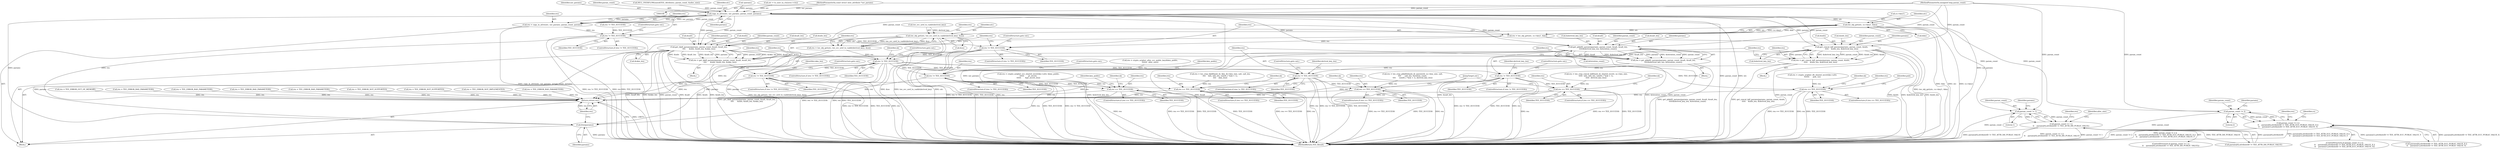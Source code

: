digraph "0_optee_os_a637243270fc1faae16de059091795c32d86e65e@pointer" {
"1000110" [label="(MethodParameterIn,const struct utee_attribute *usr_params)"];
"1000184" [label="(Call,copy_in_attrs(utc, usr_params, param_count, params))"];
"1000182" [label="(Call,res = copy_in_attrs(utc, usr_params, param_count, params))"];
"1000190" [label="(Call,res != TEE_SUCCESS)"];
"1000204" [label="(Call,res != TEE_SUCCESS)"];
"1000217" [label="(Call,res != TEE_SUCCESS)"];
"1000324" [label="(Call,res == TEE_SUCCESS)"];
"1000857" [label="(Return,return res;)"];
"1000441" [label="(Call,res != TEE_SUCCESS)"];
"1000524" [label="(Call,res == TEE_SUCCESS)"];
"1000598" [label="(Call,res != TEE_SUCCESS)"];
"1000632" [label="(Call,res == TEE_SUCCESS)"];
"1000697" [label="(Call,res != TEE_SUCCESS)"];
"1000729" [label="(Call,res == TEE_SUCCESS)"];
"1000797" [label="(Call,res != TEE_SUCCESS)"];
"1000830" [label="(Call,res == TEE_SUCCESS)"];
"1000196" [label="(Call,tee_obj_get(utc, cs->key1, &ko))"];
"1000194" [label="(Call,res = tee_obj_get(utc, cs->key1, &ko))"];
"1000210" [label="(Call,tee_obj_get(utc, tee_svc_uref_to_vaddr(derived_key), &so))"];
"1000208" [label="(Call,res = tee_obj_get(utc, tee_svc_uref_to_vaddr(derived_key), &so))"];
"1000254" [label="(Call,param_count != 1)"];
"1000253" [label="(Call,param_count != 1 ||\n\t\t    params[0].attributeID != TEE_ATTR_DH_PUBLIC_VALUE)"];
"1000376" [label="(Call,param_count != 2)"];
"1000375" [label="(Call,param_count != 2 ||\n\t\t    params[0].attributeID != TEE_ATTR_ECC_PUBLIC_VALUE_X ||\n\t\t    params[1].attributeID != TEE_ATTR_ECC_PUBLIC_VALUE_Y)"];
"1000584" [label="(Call,get_hkdf_params(params, param_count, &salt, &salt_len,\n\t\t\t\t      &info, &info_len, &okm_len))"];
"1000582" [label="(Call,res = get_hkdf_params(params, param_count, &salt, &salt_len,\n\t\t\t\t      &info, &info_len, &okm_len))"];
"1000855" [label="(Call,free(params))"];
"1000687" [label="(Call,get_concat_kdf_params(params, param_count, &info,\n\t\t\t\t\t    &info_len, &derived_key_len))"];
"1000685" [label="(Call,res = get_concat_kdf_params(params, param_count, &info,\n\t\t\t\t\t    &info_len, &derived_key_len))"];
"1000785" [label="(Call,get_pbkdf2_params(params, param_count, &salt, &salt_len,\n\t\t\t\t\t&derived_key_len, &iteration_count))"];
"1000783" [label="(Call,res = get_pbkdf2_params(params, param_count, &salt, &salt_len,\n\t\t\t\t\t&derived_key_len, &iteration_count))"];
"1000692" [label="(Call,&info_len)"];
"1000632" [label="(Call,res == TEE_SUCCESS)"];
"1000374" [label="(ControlStructure,if (param_count != 2 ||\n\t\t    params[0].attributeID != TEE_ATTR_ECC_PUBLIC_VALUE_X ||\n\t\t    params[1].attributeID != TEE_ATTR_ECC_PUBLIC_VALUE_Y))"];
"1000696" [label="(ControlStructure,if (res != TEE_SUCCESS))"];
"1000354" [label="(Call,res = TEE_ERROR_OUT_OF_MEMORY)"];
"1000184" [label="(Call,copy_in_attrs(utc, usr_params, param_count, params))"];
"1000222" [label="(Identifier,sk)"];
"1000191" [label="(Identifier,res)"];
"1000256" [label="(Literal,1)"];
"1000585" [label="(Identifier,params)"];
"1000689" [label="(Identifier,param_count)"];
"1000688" [label="(Identifier,params)"];
"1000757" [label="(Block,)"];
"1000377" [label="(Identifier,param_count)"];
"1000604" [label="(Identifier,okm_len)"];
"1000703" [label="(Identifier,derived_key_len)"];
"1000206" [label="(Identifier,TEE_SUCCESS)"];
"1000186" [label="(Identifier,usr_params)"];
"1000633" [label="(Identifier,res)"];
"1000396" [label="(Identifier,res)"];
"1000375" [label="(Call,param_count != 2 ||\n\t\t    params[0].attributeID != TEE_ATTR_ECC_PUBLIC_VALUE_X ||\n\t\t    params[1].attributeID != TEE_ATTR_ECC_PUBLIC_VALUE_Y)"];
"1000252" [label="(ControlStructure,if (param_count != 1 ||\n\t\t    params[0].attributeID != TEE_ATTR_DH_PUBLIC_VALUE))"];
"1000315" [label="(Call,res = crypto_acipher_dh_shared_secret(ko->attr,\n\t\t\t\t\t\t\t      pub, ss))"];
"1000613" [label="(Call,res = tee_cryp_hkdf(hash_id, ikm, ik->key_size, salt, salt_len,\n\t\t\t\t    info, info_len, (uint8_t *)(sk + 1),\n\t\t\t\t    okm_len))"];
"1000214" [label="(Call,&so)"];
"1000728" [label="(ControlStructure,if (res == TEE_SUCCESS))"];
"1000209" [label="(Identifier,res)"];
"1000395" [label="(Call,res = TEE_ERROR_BAD_PARAMETERS)"];
"1000266" [label="(Identifier,res)"];
"1000836" [label="(Identifier,sk)"];
"1000196" [label="(Call,tee_obj_get(utc, cs->key1, &ko))"];
"1000323" [label="(ControlStructure,if (res == TEE_SUCCESS))"];
"1000192" [label="(Identifier,TEE_SUCCESS)"];
"1000800" [label="(ControlStructure,goto out;)"];
"1000830" [label="(Call,res == TEE_SUCCESS)"];
"1000712" [label="(Call,res = tee_cryp_concat_kdf(hash_id, shared_secret, ss->key_size,\n\t\t\t\t\t  info, info_len, (uint8_t *)(sk + 1),\n\t\t\t\t\t  derived_key_len))"];
"1000686" [label="(Identifier,res)"];
"1000195" [label="(Identifier,res)"];
"1000194" [label="(Call,res = tee_obj_get(utc, cs->key1, &ko))"];
"1000198" [label="(Call,cs->key1)"];
"1000330" [label="(Identifier,sk)"];
"1000441" [label="(Call,res != TEE_SUCCESS)"];
"1000797" [label="(Call,res != TEE_SUCCESS)"];
"1000857" [label="(Return,return res;)"];
"1000155" [label="(Call,res != TEE_SUCCESS)"];
"1000270" [label="(Identifier,alloc_size)"];
"1000598" [label="(Call,res != TEE_SUCCESS)"];
"1000584" [label="(Call,get_hkdf_params(params, param_count, &salt, &salt_len,\n\t\t\t\t      &info, &info_len, &okm_len))"];
"1000638" [label="(Identifier,sk)"];
"1000792" [label="(Call,&derived_key_len)"];
"1000831" [label="(Identifier,res)"];
"1000832" [label="(Identifier,TEE_SUCCESS)"];
"1000858" [label="(Identifier,res)"];
"1000197" [label="(Identifier,utc)"];
"1000324" [label="(Call,res == TEE_SUCCESS)"];
"1000735" [label="(Identifier,sk)"];
"1000443" [label="(Identifier,TEE_SUCCESS)"];
"1000188" [label="(Identifier,params)"];
"1000591" [label="(Call,&info)"];
"1000265" [label="(Call,res = TEE_ERROR_BAD_PARAMETERS)"];
"1000255" [label="(Identifier,param_count)"];
"1000187" [label="(Identifier,param_count)"];
"1000204" [label="(Call,res != TEE_SUCCESS)"];
"1000219" [label="(Identifier,TEE_SUCCESS)"];
"1000434" [label="(Call,res = crypto_acipher_alloc_ecc_public_key(&key_public,\n\t\t\t\t\t\t\t  alloc_size))"];
"1000325" [label="(Identifier,res)"];
"1000690" [label="(Call,&info)"];
"1000260" [label="(Identifier,params)"];
"1000165" [label="(Call,MUL_OVERFLOW(sizeof(TEE_Attribute), param_count, &alloc_size))"];
"1000808" [label="(Call,res = TEE_ERROR_BAD_PARAMETERS)"];
"1000794" [label="(Call,&iteration_count)"];
"1000784" [label="(Identifier,res)"];
"1000783" [label="(Call,res = get_pbkdf2_params(params, param_count, &salt, &salt_len,\n\t\t\t\t\t&derived_key_len, &iteration_count))"];
"1000595" [label="(Call,&okm_len)"];
"1000829" [label="(ControlStructure,if (res == TEE_SUCCESS))"];
"1000582" [label="(Call,res = get_hkdf_params(params, param_count, &salt, &salt_len,\n\t\t\t\t      &info, &info_len, &okm_len))"];
"1000212" [label="(Call,tee_svc_uref_to_vaddr(derived_key))"];
"1000609" [label="(Call,res = TEE_ERROR_BAD_PARAMETERS)"];
"1000855" [label="(Call,free(params))"];
"1000685" [label="(Call,res = get_concat_kdf_params(params, param_count, &info,\n\t\t\t\t\t    &info_len, &derived_key_len))"];
"1000530" [label="(Identifier,sk)"];
"1000526" [label="(Identifier,TEE_SUCCESS)"];
"1000208" [label="(Call,res = tee_obj_get(utc, tee_svc_uref_to_vaddr(derived_key), &so))"];
"1000859" [label="(MethodReturn,TEE_Result)"];
"1000185" [label="(Identifier,utc)"];
"1000379" [label="(Call,params[0].attributeID != TEE_ATTR_ECC_PUBLIC_VALUE_X ||\n\t\t    params[1].attributeID != TEE_ATTR_ECC_PUBLIC_VALUE_Y)"];
"1000218" [label="(Identifier,res)"];
"1000358" [label="(Identifier,pub)"];
"1000183" [label="(Identifier,res)"];
"1000207" [label="(ControlStructure,goto out;)"];
"1000601" [label="(ControlStructure,goto out;)"];
"1000447" [label="(Identifier,key_public)"];
"1000597" [label="(ControlStructure,if (res != TEE_SUCCESS))"];
"1000378" [label="(Literal,2)"];
"1000110" [label="(MethodParameterIn,const struct utee_attribute *usr_params)"];
"1000190" [label="(Call,res != TEE_SUCCESS)"];
"1000401" [label="(Identifier,cs)"];
"1000631" [label="(ControlStructure,if (res == TEE_SUCCESS))"];
"1000555" [label="(Block,)"];
"1000586" [label="(Identifier,param_count)"];
"1000856" [label="(Identifier,params)"];
"1000193" [label="(ControlStructure,goto out;)"];
"1000788" [label="(Call,&salt)"];
"1000787" [label="(Identifier,param_count)"];
"1000220" [label="(ControlStructure,goto out;)"];
"1000238" [label="(Call,res = TEE_ERROR_NOT_SUPPORTED)"];
"1000697" [label="(Call,res != TEE_SUCCESS)"];
"1000326" [label="(Identifier,TEE_SUCCESS)"];
"1000442" [label="(Identifier,res)"];
"1000812" [label="(Call,res = tee_cryp_pbkdf2(hash_id, password, ss->key_size, salt,\n\t\t\t\t      salt_len, iteration_count,\n\t\t\t\t      (uint8_t *)(sk + 1), derived_key_len))"];
"1000257" [label="(Call,params[0].attributeID != TEE_ATTR_DH_PUBLIC_VALUE)"];
"1000525" [label="(Identifier,res)"];
"1000113" [label="(Block,)"];
"1000698" [label="(Identifier,res)"];
"1000210" [label="(Call,tee_obj_get(utc, tee_svc_uref_to_vaddr(derived_key), &so))"];
"1000201" [label="(Call,&ko)"];
"1000600" [label="(Identifier,TEE_SUCCESS)"];
"1000854" [label="(JumpTarget,out:)"];
"1000178" [label="(Call,!params)"];
"1000803" [label="(Identifier,derived_key_len)"];
"1000790" [label="(Call,&salt_len)"];
"1000798" [label="(Identifier,res)"];
"1000589" [label="(Call,&salt_len)"];
"1000593" [label="(Call,&info_len)"];
"1000796" [label="(ControlStructure,if (res != TEE_SUCCESS))"];
"1000383" [label="(Identifier,params)"];
"1000694" [label="(Call,&derived_key_len)"];
"1000216" [label="(ControlStructure,if (res != TEE_SUCCESS))"];
"1000140" [label="(Call,utc = to_user_ta_ctx(sess->ctx))"];
"1000205" [label="(Identifier,res)"];
"1000583" [label="(Identifier,res)"];
"1000851" [label="(Call,res = TEE_ERROR_NOT_SUPPORTED)"];
"1000700" [label="(ControlStructure,goto out;)"];
"1000786" [label="(Identifier,params)"];
"1000376" [label="(Call,param_count != 2)"];
"1000512" [label="(Call,res = crypto_acipher_ecc_shared_secret(ko->attr, &key_public,\n\t\t\t\t\t\t       pt_secret,\n\t\t\t\t\t\t       &pt_secret_len))"];
"1000687" [label="(Call,get_concat_kdf_params(params, param_count, &info,\n\t\t\t\t\t    &info_len, &derived_key_len))"];
"1000444" [label="(ControlStructure,goto out;)"];
"1000253" [label="(Call,param_count != 1 ||\n\t\t    params[0].attributeID != TEE_ATTR_DH_PUBLIC_VALUE)"];
"1000203" [label="(ControlStructure,if (res != TEE_SUCCESS))"];
"1000524" [label="(Call,res == TEE_SUCCESS)"];
"1000799" [label="(Identifier,TEE_SUCCESS)"];
"1000587" [label="(Call,&salt)"];
"1000546" [label="(Identifier,key_public)"];
"1000660" [label="(Block,)"];
"1000785" [label="(Call,get_pbkdf2_params(params, param_count, &salt, &salt_len,\n\t\t\t\t\t&derived_key_len, &iteration_count))"];
"1000599" [label="(Identifier,res)"];
"1000254" [label="(Call,param_count != 1)"];
"1000211" [label="(Identifier,utc)"];
"1000523" [label="(ControlStructure,if (res == TEE_SUCCESS))"];
"1000440" [label="(ControlStructure,if (res != TEE_SUCCESS))"];
"1000634" [label="(Identifier,TEE_SUCCESS)"];
"1000729" [label="(Call,res == TEE_SUCCESS)"];
"1000731" [label="(Identifier,TEE_SUCCESS)"];
"1000111" [label="(MethodParameterIn,unsigned long param_count)"];
"1000730" [label="(Identifier,res)"];
"1000430" [label="(Call,res = TEE_ERROR_NOT_IMPLEMENTED)"];
"1000189" [label="(ControlStructure,if (res != TEE_SUCCESS))"];
"1000699" [label="(Identifier,TEE_SUCCESS)"];
"1000217" [label="(Call,res != TEE_SUCCESS)"];
"1000182" [label="(Call,res = copy_in_attrs(utc, usr_params, param_count, params))"];
"1000708" [label="(Call,res = TEE_ERROR_BAD_PARAMETERS)"];
"1000110" -> "1000108"  [label="AST: "];
"1000110" -> "1000859"  [label="DDG: usr_params"];
"1000110" -> "1000184"  [label="DDG: usr_params"];
"1000184" -> "1000182"  [label="AST: "];
"1000184" -> "1000188"  [label="CFG: "];
"1000185" -> "1000184"  [label="AST: "];
"1000186" -> "1000184"  [label="AST: "];
"1000187" -> "1000184"  [label="AST: "];
"1000188" -> "1000184"  [label="AST: "];
"1000182" -> "1000184"  [label="CFG: "];
"1000184" -> "1000859"  [label="DDG: usr_params"];
"1000184" -> "1000859"  [label="DDG: param_count"];
"1000184" -> "1000859"  [label="DDG: utc"];
"1000184" -> "1000182"  [label="DDG: utc"];
"1000184" -> "1000182"  [label="DDG: usr_params"];
"1000184" -> "1000182"  [label="DDG: param_count"];
"1000184" -> "1000182"  [label="DDG: params"];
"1000140" -> "1000184"  [label="DDG: utc"];
"1000165" -> "1000184"  [label="DDG: param_count"];
"1000111" -> "1000184"  [label="DDG: param_count"];
"1000178" -> "1000184"  [label="DDG: params"];
"1000184" -> "1000196"  [label="DDG: utc"];
"1000184" -> "1000254"  [label="DDG: param_count"];
"1000184" -> "1000376"  [label="DDG: param_count"];
"1000184" -> "1000584"  [label="DDG: params"];
"1000184" -> "1000584"  [label="DDG: param_count"];
"1000184" -> "1000687"  [label="DDG: params"];
"1000184" -> "1000687"  [label="DDG: param_count"];
"1000184" -> "1000785"  [label="DDG: params"];
"1000184" -> "1000785"  [label="DDG: param_count"];
"1000184" -> "1000855"  [label="DDG: params"];
"1000182" -> "1000113"  [label="AST: "];
"1000183" -> "1000182"  [label="AST: "];
"1000191" -> "1000182"  [label="CFG: "];
"1000182" -> "1000859"  [label="DDG: copy_in_attrs(utc, usr_params, param_count, params)"];
"1000182" -> "1000190"  [label="DDG: res"];
"1000190" -> "1000189"  [label="AST: "];
"1000190" -> "1000192"  [label="CFG: "];
"1000191" -> "1000190"  [label="AST: "];
"1000192" -> "1000190"  [label="AST: "];
"1000193" -> "1000190"  [label="CFG: "];
"1000195" -> "1000190"  [label="CFG: "];
"1000190" -> "1000859"  [label="DDG: res != TEE_SUCCESS"];
"1000190" -> "1000859"  [label="DDG: res"];
"1000190" -> "1000859"  [label="DDG: TEE_SUCCESS"];
"1000155" -> "1000190"  [label="DDG: TEE_SUCCESS"];
"1000190" -> "1000204"  [label="DDG: TEE_SUCCESS"];
"1000190" -> "1000857"  [label="DDG: res"];
"1000204" -> "1000203"  [label="AST: "];
"1000204" -> "1000206"  [label="CFG: "];
"1000205" -> "1000204"  [label="AST: "];
"1000206" -> "1000204"  [label="AST: "];
"1000207" -> "1000204"  [label="CFG: "];
"1000209" -> "1000204"  [label="CFG: "];
"1000204" -> "1000859"  [label="DDG: TEE_SUCCESS"];
"1000204" -> "1000859"  [label="DDG: res"];
"1000204" -> "1000859"  [label="DDG: res != TEE_SUCCESS"];
"1000194" -> "1000204"  [label="DDG: res"];
"1000204" -> "1000217"  [label="DDG: TEE_SUCCESS"];
"1000204" -> "1000857"  [label="DDG: res"];
"1000217" -> "1000216"  [label="AST: "];
"1000217" -> "1000219"  [label="CFG: "];
"1000218" -> "1000217"  [label="AST: "];
"1000219" -> "1000217"  [label="AST: "];
"1000220" -> "1000217"  [label="CFG: "];
"1000222" -> "1000217"  [label="CFG: "];
"1000217" -> "1000859"  [label="DDG: TEE_SUCCESS"];
"1000217" -> "1000859"  [label="DDG: res != TEE_SUCCESS"];
"1000217" -> "1000859"  [label="DDG: res"];
"1000208" -> "1000217"  [label="DDG: res"];
"1000217" -> "1000324"  [label="DDG: TEE_SUCCESS"];
"1000217" -> "1000441"  [label="DDG: TEE_SUCCESS"];
"1000217" -> "1000598"  [label="DDG: TEE_SUCCESS"];
"1000217" -> "1000697"  [label="DDG: TEE_SUCCESS"];
"1000217" -> "1000797"  [label="DDG: TEE_SUCCESS"];
"1000217" -> "1000857"  [label="DDG: res"];
"1000324" -> "1000323"  [label="AST: "];
"1000324" -> "1000326"  [label="CFG: "];
"1000325" -> "1000324"  [label="AST: "];
"1000326" -> "1000324"  [label="AST: "];
"1000330" -> "1000324"  [label="CFG: "];
"1000358" -> "1000324"  [label="CFG: "];
"1000324" -> "1000859"  [label="DDG: TEE_SUCCESS"];
"1000324" -> "1000859"  [label="DDG: res == TEE_SUCCESS"];
"1000324" -> "1000859"  [label="DDG: res"];
"1000315" -> "1000324"  [label="DDG: res"];
"1000324" -> "1000857"  [label="DDG: res"];
"1000857" -> "1000113"  [label="AST: "];
"1000857" -> "1000858"  [label="CFG: "];
"1000858" -> "1000857"  [label="AST: "];
"1000859" -> "1000857"  [label="CFG: "];
"1000857" -> "1000859"  [label="DDG: <RET>"];
"1000858" -> "1000857"  [label="DDG: res"];
"1000395" -> "1000857"  [label="DDG: res"];
"1000708" -> "1000857"  [label="DDG: res"];
"1000729" -> "1000857"  [label="DDG: res"];
"1000598" -> "1000857"  [label="DDG: res"];
"1000238" -> "1000857"  [label="DDG: res"];
"1000609" -> "1000857"  [label="DDG: res"];
"1000265" -> "1000857"  [label="DDG: res"];
"1000430" -> "1000857"  [label="DDG: res"];
"1000354" -> "1000857"  [label="DDG: res"];
"1000830" -> "1000857"  [label="DDG: res"];
"1000441" -> "1000857"  [label="DDG: res"];
"1000524" -> "1000857"  [label="DDG: res"];
"1000632" -> "1000857"  [label="DDG: res"];
"1000851" -> "1000857"  [label="DDG: res"];
"1000808" -> "1000857"  [label="DDG: res"];
"1000797" -> "1000857"  [label="DDG: res"];
"1000697" -> "1000857"  [label="DDG: res"];
"1000441" -> "1000440"  [label="AST: "];
"1000441" -> "1000443"  [label="CFG: "];
"1000442" -> "1000441"  [label="AST: "];
"1000443" -> "1000441"  [label="AST: "];
"1000444" -> "1000441"  [label="CFG: "];
"1000447" -> "1000441"  [label="CFG: "];
"1000441" -> "1000859"  [label="DDG: res"];
"1000441" -> "1000859"  [label="DDG: TEE_SUCCESS"];
"1000441" -> "1000859"  [label="DDG: res != TEE_SUCCESS"];
"1000434" -> "1000441"  [label="DDG: res"];
"1000441" -> "1000524"  [label="DDG: TEE_SUCCESS"];
"1000524" -> "1000523"  [label="AST: "];
"1000524" -> "1000526"  [label="CFG: "];
"1000525" -> "1000524"  [label="AST: "];
"1000526" -> "1000524"  [label="AST: "];
"1000530" -> "1000524"  [label="CFG: "];
"1000546" -> "1000524"  [label="CFG: "];
"1000524" -> "1000859"  [label="DDG: res"];
"1000524" -> "1000859"  [label="DDG: res == TEE_SUCCESS"];
"1000524" -> "1000859"  [label="DDG: TEE_SUCCESS"];
"1000512" -> "1000524"  [label="DDG: res"];
"1000598" -> "1000597"  [label="AST: "];
"1000598" -> "1000600"  [label="CFG: "];
"1000599" -> "1000598"  [label="AST: "];
"1000600" -> "1000598"  [label="AST: "];
"1000601" -> "1000598"  [label="CFG: "];
"1000604" -> "1000598"  [label="CFG: "];
"1000598" -> "1000859"  [label="DDG: res"];
"1000598" -> "1000859"  [label="DDG: res != TEE_SUCCESS"];
"1000598" -> "1000859"  [label="DDG: TEE_SUCCESS"];
"1000582" -> "1000598"  [label="DDG: res"];
"1000598" -> "1000632"  [label="DDG: TEE_SUCCESS"];
"1000632" -> "1000631"  [label="AST: "];
"1000632" -> "1000634"  [label="CFG: "];
"1000633" -> "1000632"  [label="AST: "];
"1000634" -> "1000632"  [label="AST: "];
"1000638" -> "1000632"  [label="CFG: "];
"1000854" -> "1000632"  [label="CFG: "];
"1000632" -> "1000859"  [label="DDG: res == TEE_SUCCESS"];
"1000632" -> "1000859"  [label="DDG: res"];
"1000632" -> "1000859"  [label="DDG: TEE_SUCCESS"];
"1000613" -> "1000632"  [label="DDG: res"];
"1000697" -> "1000696"  [label="AST: "];
"1000697" -> "1000699"  [label="CFG: "];
"1000698" -> "1000697"  [label="AST: "];
"1000699" -> "1000697"  [label="AST: "];
"1000700" -> "1000697"  [label="CFG: "];
"1000703" -> "1000697"  [label="CFG: "];
"1000697" -> "1000859"  [label="DDG: res != TEE_SUCCESS"];
"1000697" -> "1000859"  [label="DDG: TEE_SUCCESS"];
"1000697" -> "1000859"  [label="DDG: res"];
"1000685" -> "1000697"  [label="DDG: res"];
"1000697" -> "1000729"  [label="DDG: TEE_SUCCESS"];
"1000729" -> "1000728"  [label="AST: "];
"1000729" -> "1000731"  [label="CFG: "];
"1000730" -> "1000729"  [label="AST: "];
"1000731" -> "1000729"  [label="AST: "];
"1000735" -> "1000729"  [label="CFG: "];
"1000854" -> "1000729"  [label="CFG: "];
"1000729" -> "1000859"  [label="DDG: res"];
"1000729" -> "1000859"  [label="DDG: res == TEE_SUCCESS"];
"1000729" -> "1000859"  [label="DDG: TEE_SUCCESS"];
"1000712" -> "1000729"  [label="DDG: res"];
"1000797" -> "1000796"  [label="AST: "];
"1000797" -> "1000799"  [label="CFG: "];
"1000798" -> "1000797"  [label="AST: "];
"1000799" -> "1000797"  [label="AST: "];
"1000800" -> "1000797"  [label="CFG: "];
"1000803" -> "1000797"  [label="CFG: "];
"1000797" -> "1000859"  [label="DDG: TEE_SUCCESS"];
"1000797" -> "1000859"  [label="DDG: res"];
"1000797" -> "1000859"  [label="DDG: res != TEE_SUCCESS"];
"1000783" -> "1000797"  [label="DDG: res"];
"1000797" -> "1000830"  [label="DDG: TEE_SUCCESS"];
"1000830" -> "1000829"  [label="AST: "];
"1000830" -> "1000832"  [label="CFG: "];
"1000831" -> "1000830"  [label="AST: "];
"1000832" -> "1000830"  [label="AST: "];
"1000836" -> "1000830"  [label="CFG: "];
"1000854" -> "1000830"  [label="CFG: "];
"1000830" -> "1000859"  [label="DDG: res == TEE_SUCCESS"];
"1000830" -> "1000859"  [label="DDG: TEE_SUCCESS"];
"1000830" -> "1000859"  [label="DDG: res"];
"1000812" -> "1000830"  [label="DDG: res"];
"1000196" -> "1000194"  [label="AST: "];
"1000196" -> "1000201"  [label="CFG: "];
"1000197" -> "1000196"  [label="AST: "];
"1000198" -> "1000196"  [label="AST: "];
"1000201" -> "1000196"  [label="AST: "];
"1000194" -> "1000196"  [label="CFG: "];
"1000196" -> "1000859"  [label="DDG: &ko"];
"1000196" -> "1000859"  [label="DDG: utc"];
"1000196" -> "1000859"  [label="DDG: cs->key1"];
"1000196" -> "1000194"  [label="DDG: utc"];
"1000196" -> "1000194"  [label="DDG: cs->key1"];
"1000196" -> "1000194"  [label="DDG: &ko"];
"1000196" -> "1000210"  [label="DDG: utc"];
"1000194" -> "1000113"  [label="AST: "];
"1000195" -> "1000194"  [label="AST: "];
"1000205" -> "1000194"  [label="CFG: "];
"1000194" -> "1000859"  [label="DDG: tee_obj_get(utc, cs->key1, &ko)"];
"1000210" -> "1000208"  [label="AST: "];
"1000210" -> "1000214"  [label="CFG: "];
"1000211" -> "1000210"  [label="AST: "];
"1000212" -> "1000210"  [label="AST: "];
"1000214" -> "1000210"  [label="AST: "];
"1000208" -> "1000210"  [label="CFG: "];
"1000210" -> "1000859"  [label="DDG: &so"];
"1000210" -> "1000859"  [label="DDG: tee_svc_uref_to_vaddr(derived_key)"];
"1000210" -> "1000859"  [label="DDG: utc"];
"1000210" -> "1000208"  [label="DDG: utc"];
"1000210" -> "1000208"  [label="DDG: tee_svc_uref_to_vaddr(derived_key)"];
"1000210" -> "1000208"  [label="DDG: &so"];
"1000212" -> "1000210"  [label="DDG: derived_key"];
"1000208" -> "1000113"  [label="AST: "];
"1000209" -> "1000208"  [label="AST: "];
"1000218" -> "1000208"  [label="CFG: "];
"1000208" -> "1000859"  [label="DDG: tee_obj_get(utc, tee_svc_uref_to_vaddr(derived_key), &so)"];
"1000254" -> "1000253"  [label="AST: "];
"1000254" -> "1000256"  [label="CFG: "];
"1000255" -> "1000254"  [label="AST: "];
"1000256" -> "1000254"  [label="AST: "];
"1000260" -> "1000254"  [label="CFG: "];
"1000253" -> "1000254"  [label="CFG: "];
"1000254" -> "1000859"  [label="DDG: param_count"];
"1000254" -> "1000253"  [label="DDG: param_count"];
"1000254" -> "1000253"  [label="DDG: 1"];
"1000111" -> "1000254"  [label="DDG: param_count"];
"1000253" -> "1000252"  [label="AST: "];
"1000253" -> "1000257"  [label="CFG: "];
"1000257" -> "1000253"  [label="AST: "];
"1000266" -> "1000253"  [label="CFG: "];
"1000270" -> "1000253"  [label="CFG: "];
"1000253" -> "1000859"  [label="DDG: param_count != 1 ||\n\t\t    params[0].attributeID != TEE_ATTR_DH_PUBLIC_VALUE"];
"1000253" -> "1000859"  [label="DDG: param_count != 1"];
"1000253" -> "1000859"  [label="DDG: params[0].attributeID != TEE_ATTR_DH_PUBLIC_VALUE"];
"1000257" -> "1000253"  [label="DDG: params[0].attributeID"];
"1000257" -> "1000253"  [label="DDG: TEE_ATTR_DH_PUBLIC_VALUE"];
"1000376" -> "1000375"  [label="AST: "];
"1000376" -> "1000378"  [label="CFG: "];
"1000377" -> "1000376"  [label="AST: "];
"1000378" -> "1000376"  [label="AST: "];
"1000383" -> "1000376"  [label="CFG: "];
"1000375" -> "1000376"  [label="CFG: "];
"1000376" -> "1000859"  [label="DDG: param_count"];
"1000376" -> "1000375"  [label="DDG: param_count"];
"1000376" -> "1000375"  [label="DDG: 2"];
"1000111" -> "1000376"  [label="DDG: param_count"];
"1000375" -> "1000374"  [label="AST: "];
"1000375" -> "1000379"  [label="CFG: "];
"1000379" -> "1000375"  [label="AST: "];
"1000396" -> "1000375"  [label="CFG: "];
"1000401" -> "1000375"  [label="CFG: "];
"1000375" -> "1000859"  [label="DDG: param_count != 2"];
"1000375" -> "1000859"  [label="DDG: param_count != 2 ||\n\t\t    params[0].attributeID != TEE_ATTR_ECC_PUBLIC_VALUE_X ||\n\t\t    params[1].attributeID != TEE_ATTR_ECC_PUBLIC_VALUE_Y"];
"1000375" -> "1000859"  [label="DDG: params[0].attributeID != TEE_ATTR_ECC_PUBLIC_VALUE_X ||\n\t\t    params[1].attributeID != TEE_ATTR_ECC_PUBLIC_VALUE_Y"];
"1000379" -> "1000375"  [label="DDG: params[0].attributeID != TEE_ATTR_ECC_PUBLIC_VALUE_X"];
"1000379" -> "1000375"  [label="DDG: params[1].attributeID != TEE_ATTR_ECC_PUBLIC_VALUE_Y"];
"1000584" -> "1000582"  [label="AST: "];
"1000584" -> "1000595"  [label="CFG: "];
"1000585" -> "1000584"  [label="AST: "];
"1000586" -> "1000584"  [label="AST: "];
"1000587" -> "1000584"  [label="AST: "];
"1000589" -> "1000584"  [label="AST: "];
"1000591" -> "1000584"  [label="AST: "];
"1000593" -> "1000584"  [label="AST: "];
"1000595" -> "1000584"  [label="AST: "];
"1000582" -> "1000584"  [label="CFG: "];
"1000584" -> "1000859"  [label="DDG: &salt_len"];
"1000584" -> "1000859"  [label="DDG: &okm_len"];
"1000584" -> "1000859"  [label="DDG: param_count"];
"1000584" -> "1000859"  [label="DDG: &salt"];
"1000584" -> "1000859"  [label="DDG: &info"];
"1000584" -> "1000859"  [label="DDG: &info_len"];
"1000584" -> "1000582"  [label="DDG: param_count"];
"1000584" -> "1000582"  [label="DDG: &okm_len"];
"1000584" -> "1000582"  [label="DDG: &salt"];
"1000584" -> "1000582"  [label="DDG: &info"];
"1000584" -> "1000582"  [label="DDG: &salt_len"];
"1000584" -> "1000582"  [label="DDG: &info_len"];
"1000584" -> "1000582"  [label="DDG: params"];
"1000111" -> "1000584"  [label="DDG: param_count"];
"1000584" -> "1000855"  [label="DDG: params"];
"1000582" -> "1000555"  [label="AST: "];
"1000583" -> "1000582"  [label="AST: "];
"1000599" -> "1000582"  [label="CFG: "];
"1000582" -> "1000859"  [label="DDG: get_hkdf_params(params, param_count, &salt, &salt_len,\n\t\t\t\t      &info, &info_len, &okm_len)"];
"1000855" -> "1000113"  [label="AST: "];
"1000855" -> "1000856"  [label="CFG: "];
"1000856" -> "1000855"  [label="AST: "];
"1000858" -> "1000855"  [label="CFG: "];
"1000855" -> "1000859"  [label="DDG: params"];
"1000785" -> "1000855"  [label="DDG: params"];
"1000687" -> "1000855"  [label="DDG: params"];
"1000687" -> "1000685"  [label="AST: "];
"1000687" -> "1000694"  [label="CFG: "];
"1000688" -> "1000687"  [label="AST: "];
"1000689" -> "1000687"  [label="AST: "];
"1000690" -> "1000687"  [label="AST: "];
"1000692" -> "1000687"  [label="AST: "];
"1000694" -> "1000687"  [label="AST: "];
"1000685" -> "1000687"  [label="CFG: "];
"1000687" -> "1000859"  [label="DDG: param_count"];
"1000687" -> "1000859"  [label="DDG: &info"];
"1000687" -> "1000859"  [label="DDG: &derived_key_len"];
"1000687" -> "1000859"  [label="DDG: &info_len"];
"1000687" -> "1000685"  [label="DDG: &derived_key_len"];
"1000687" -> "1000685"  [label="DDG: param_count"];
"1000687" -> "1000685"  [label="DDG: &info_len"];
"1000687" -> "1000685"  [label="DDG: &info"];
"1000687" -> "1000685"  [label="DDG: params"];
"1000111" -> "1000687"  [label="DDG: param_count"];
"1000685" -> "1000660"  [label="AST: "];
"1000686" -> "1000685"  [label="AST: "];
"1000698" -> "1000685"  [label="CFG: "];
"1000685" -> "1000859"  [label="DDG: get_concat_kdf_params(params, param_count, &info,\n\t\t\t\t\t    &info_len, &derived_key_len)"];
"1000785" -> "1000783"  [label="AST: "];
"1000785" -> "1000794"  [label="CFG: "];
"1000786" -> "1000785"  [label="AST: "];
"1000787" -> "1000785"  [label="AST: "];
"1000788" -> "1000785"  [label="AST: "];
"1000790" -> "1000785"  [label="AST: "];
"1000792" -> "1000785"  [label="AST: "];
"1000794" -> "1000785"  [label="AST: "];
"1000783" -> "1000785"  [label="CFG: "];
"1000785" -> "1000859"  [label="DDG: &derived_key_len"];
"1000785" -> "1000859"  [label="DDG: &salt"];
"1000785" -> "1000859"  [label="DDG: &salt_len"];
"1000785" -> "1000859"  [label="DDG: &iteration_count"];
"1000785" -> "1000859"  [label="DDG: param_count"];
"1000785" -> "1000783"  [label="DDG: &salt"];
"1000785" -> "1000783"  [label="DDG: &derived_key_len"];
"1000785" -> "1000783"  [label="DDG: &salt_len"];
"1000785" -> "1000783"  [label="DDG: params"];
"1000785" -> "1000783"  [label="DDG: &iteration_count"];
"1000785" -> "1000783"  [label="DDG: param_count"];
"1000111" -> "1000785"  [label="DDG: param_count"];
"1000783" -> "1000757"  [label="AST: "];
"1000784" -> "1000783"  [label="AST: "];
"1000798" -> "1000783"  [label="CFG: "];
"1000783" -> "1000859"  [label="DDG: get_pbkdf2_params(params, param_count, &salt, &salt_len,\n\t\t\t\t\t&derived_key_len, &iteration_count)"];
}
